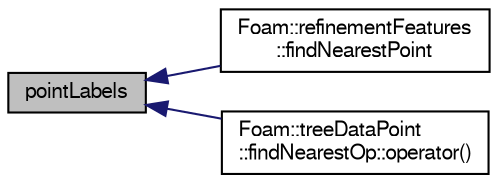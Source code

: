 digraph "pointLabels"
{
  bgcolor="transparent";
  edge [fontname="FreeSans",fontsize="10",labelfontname="FreeSans",labelfontsize="10"];
  node [fontname="FreeSans",fontsize="10",shape=record];
  rankdir="LR";
  Node1 [label="pointLabels",height=0.2,width=0.4,color="black", fillcolor="grey75", style="filled" fontcolor="black"];
  Node1 -> Node2 [dir="back",color="midnightblue",fontsize="10",style="solid",fontname="FreeSans"];
  Node2 [label="Foam::refinementFeatures\l::findNearestPoint",height=0.2,width=0.4,color="black",URL="$a02050.html#af325395e896cf5a85e7d72a0c8c34735",tooltip="Find nearest feature point. Sets. "];
  Node1 -> Node3 [dir="back",color="midnightblue",fontsize="10",style="solid",fontname="FreeSans"];
  Node3 [label="Foam::treeDataPoint\l::findNearestOp::operator()",height=0.2,width=0.4,color="black",URL="$a00788.html#a729f81361ac2cf97bbda7e0282e7e8cb"];
}
